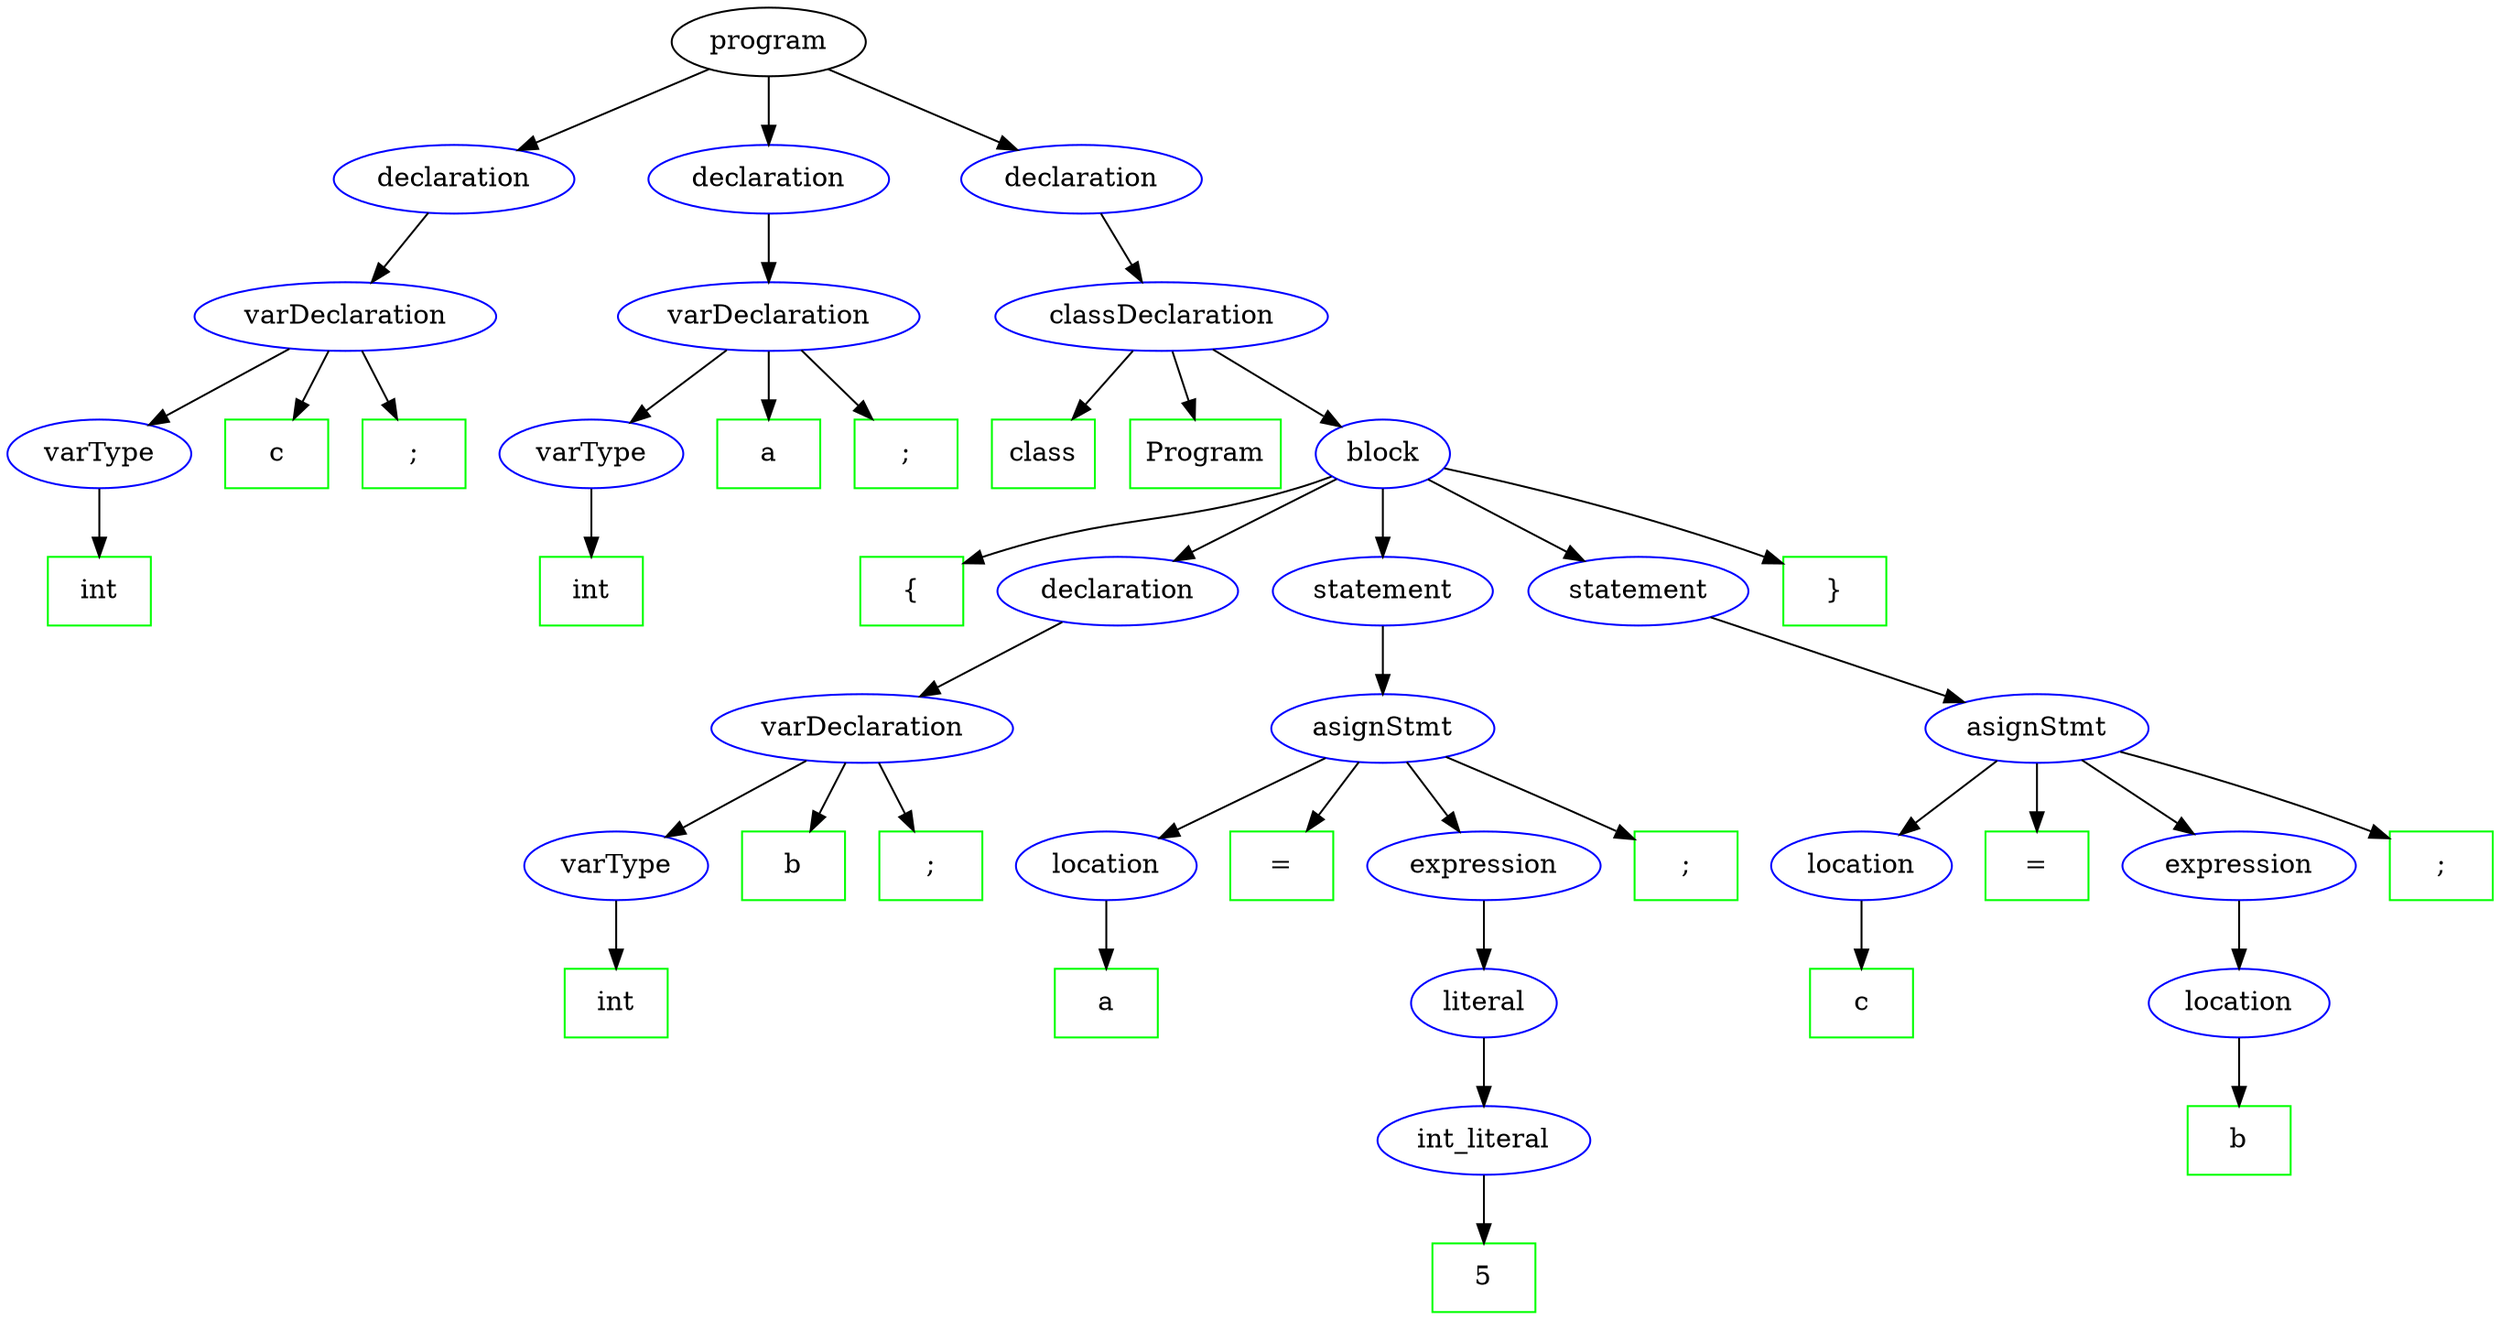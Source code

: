 // gramatic
digraph Gramatica {
	0 [label=program]
	1 [label=declaration color=blue shape=ellipse]
	0 -> 1
	2 [label=varDeclaration color=blue shape=ellipse]
	1 -> 2
	3 [label=varType color=blue shape=ellipse]
	2 -> 3
	4 [label=int color=green shape=rectangle]
	3 -> 4
	5 [label=c color=green shape=rectangle]
	2 -> 5
	6 [label=";" color=green shape=rectangle]
	2 -> 6
	7 [label=declaration color=blue shape=ellipse]
	0 -> 7
	8 [label=varDeclaration color=blue shape=ellipse]
	7 -> 8
	9 [label=varType color=blue shape=ellipse]
	8 -> 9
	10 [label=int color=green shape=rectangle]
	9 -> 10
	11 [label=a color=green shape=rectangle]
	8 -> 11
	12 [label=";" color=green shape=rectangle]
	8 -> 12
	13 [label=declaration color=blue shape=ellipse]
	0 -> 13
	14 [label=classDeclaration color=blue shape=ellipse]
	13 -> 14
	15 [label=class color=green shape=rectangle]
	14 -> 15
	16 [label=Program color=green shape=rectangle]
	14 -> 16
	17 [label=block color=blue shape=ellipse]
	14 -> 17
	18 [label="{" color=green shape=rectangle]
	17 -> 18
	19 [label=declaration color=blue shape=ellipse]
	17 -> 19
	20 [label=varDeclaration color=blue shape=ellipse]
	19 -> 20
	21 [label=varType color=blue shape=ellipse]
	20 -> 21
	22 [label=int color=green shape=rectangle]
	21 -> 22
	23 [label=b color=green shape=rectangle]
	20 -> 23
	24 [label=";" color=green shape=rectangle]
	20 -> 24
	25 [label=statement color=blue shape=ellipse]
	17 -> 25
	26 [label=asignStmt color=blue shape=ellipse]
	25 -> 26
	27 [label=location color=blue shape=ellipse]
	26 -> 27
	28 [label=a color=green shape=rectangle]
	27 -> 28
	29 [label="=" color=green shape=rectangle]
	26 -> 29
	30 [label=expression color=blue shape=ellipse]
	26 -> 30
	31 [label=literal color=blue shape=ellipse]
	30 -> 31
	32 [label=int_literal color=blue shape=ellipse]
	31 -> 32
	33 [label=5 color=green shape=rectangle]
	32 -> 33
	34 [label=";" color=green shape=rectangle]
	26 -> 34
	35 [label=statement color=blue shape=ellipse]
	17 -> 35
	36 [label=asignStmt color=blue shape=ellipse]
	35 -> 36
	37 [label=location color=blue shape=ellipse]
	36 -> 37
	38 [label=c color=green shape=rectangle]
	37 -> 38
	39 [label="=" color=green shape=rectangle]
	36 -> 39
	40 [label=expression color=blue shape=ellipse]
	36 -> 40
	41 [label=location color=blue shape=ellipse]
	40 -> 41
	42 [label=b color=green shape=rectangle]
	41 -> 42
	43 [label=";" color=green shape=rectangle]
	36 -> 43
	44 [label="}" color=green shape=rectangle]
	17 -> 44
}
